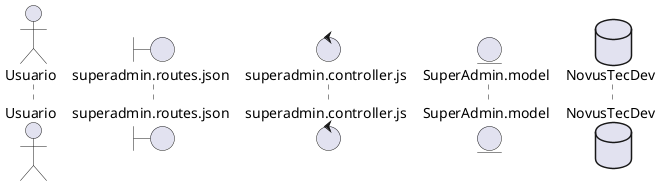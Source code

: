 
@startuml REQ_27
autonumber
actor Usuario
boundary superadmin.routes.json as SuperAdminRoute
control superadmin.controller.js as SuperAdminController
entity SuperAdmin.model as SuperAdminModel
database NovusTecDev as novusDB



@enduml 


